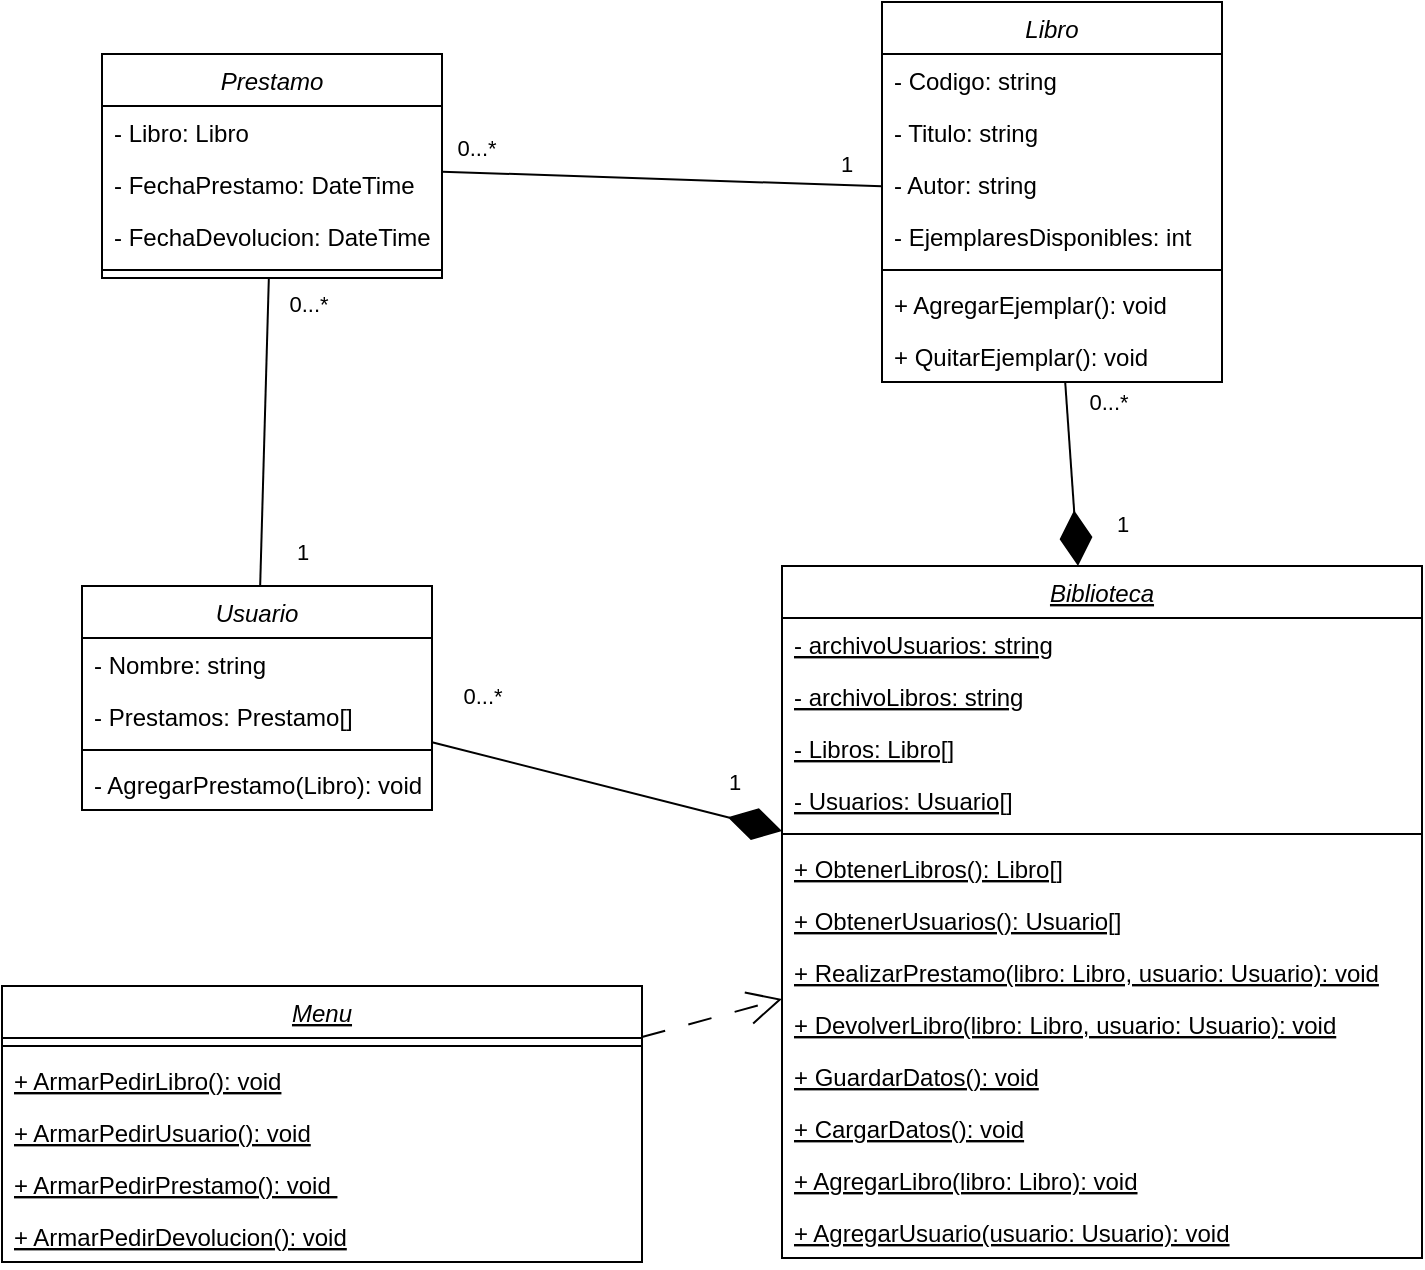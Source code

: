 <mxfile version="24.7.17">
  <diagram id="C5RBs43oDa-KdzZeNtuy" name="Page-1">
    <mxGraphModel dx="733" dy="390" grid="1" gridSize="10" guides="1" tooltips="1" connect="1" arrows="1" fold="1" page="1" pageScale="1" pageWidth="827" pageHeight="1169" math="0" shadow="0">
      <root>
        <mxCell id="WIyWlLk6GJQsqaUBKTNV-0" />
        <mxCell id="WIyWlLk6GJQsqaUBKTNV-1" parent="WIyWlLk6GJQsqaUBKTNV-0" />
        <mxCell id="zkfFHV4jXpPFQw0GAbJ--0" value="Usuario" style="swimlane;fontStyle=2;align=center;verticalAlign=top;childLayout=stackLayout;horizontal=1;startSize=26;horizontalStack=0;resizeParent=1;resizeLast=0;collapsible=1;marginBottom=0;rounded=0;shadow=0;strokeWidth=1;" parent="WIyWlLk6GJQsqaUBKTNV-1" vertex="1">
          <mxGeometry x="80" y="350" width="175" height="112" as="geometry">
            <mxRectangle x="230" y="140" width="160" height="26" as="alternateBounds" />
          </mxGeometry>
        </mxCell>
        <mxCell id="zkfFHV4jXpPFQw0GAbJ--1" value="- Nombre: string" style="text;align=left;verticalAlign=top;spacingLeft=4;spacingRight=4;overflow=hidden;rotatable=0;points=[[0,0.5],[1,0.5]];portConstraint=eastwest;" parent="zkfFHV4jXpPFQw0GAbJ--0" vertex="1">
          <mxGeometry y="26" width="175" height="26" as="geometry" />
        </mxCell>
        <mxCell id="bwLcdZty3XzhwoB_3Ktt-0" value="- Prestamos: Prestamo[]" style="text;align=left;verticalAlign=top;spacingLeft=4;spacingRight=4;overflow=hidden;rotatable=0;points=[[0,0.5],[1,0.5]];portConstraint=eastwest;" parent="zkfFHV4jXpPFQw0GAbJ--0" vertex="1">
          <mxGeometry y="52" width="175" height="26" as="geometry" />
        </mxCell>
        <mxCell id="zkfFHV4jXpPFQw0GAbJ--4" value="" style="line;html=1;strokeWidth=1;align=left;verticalAlign=middle;spacingTop=-1;spacingLeft=3;spacingRight=3;rotatable=0;labelPosition=right;points=[];portConstraint=eastwest;" parent="zkfFHV4jXpPFQw0GAbJ--0" vertex="1">
          <mxGeometry y="78" width="175" height="8" as="geometry" />
        </mxCell>
        <mxCell id="bwLcdZty3XzhwoB_3Ktt-33" value="- AgregarPrestamo(Libro): void" style="text;align=left;verticalAlign=top;spacingLeft=4;spacingRight=4;overflow=hidden;rotatable=0;points=[[0,0.5],[1,0.5]];portConstraint=eastwest;" parent="zkfFHV4jXpPFQw0GAbJ--0" vertex="1">
          <mxGeometry y="86" width="175" height="26" as="geometry" />
        </mxCell>
        <mxCell id="bwLcdZty3XzhwoB_3Ktt-1" value="Libro" style="swimlane;fontStyle=2;align=center;verticalAlign=top;childLayout=stackLayout;horizontal=1;startSize=26;horizontalStack=0;resizeParent=1;resizeLast=0;collapsible=1;marginBottom=0;rounded=0;shadow=0;strokeWidth=1;" parent="WIyWlLk6GJQsqaUBKTNV-1" vertex="1">
          <mxGeometry x="480" y="58" width="170" height="190" as="geometry">
            <mxRectangle x="230" y="140" width="160" height="26" as="alternateBounds" />
          </mxGeometry>
        </mxCell>
        <mxCell id="bwLcdZty3XzhwoB_3Ktt-2" value="- Codigo: string" style="text;align=left;verticalAlign=top;spacingLeft=4;spacingRight=4;overflow=hidden;rotatable=0;points=[[0,0.5],[1,0.5]];portConstraint=eastwest;" parent="bwLcdZty3XzhwoB_3Ktt-1" vertex="1">
          <mxGeometry y="26" width="170" height="26" as="geometry" />
        </mxCell>
        <mxCell id="bwLcdZty3XzhwoB_3Ktt-13" value="- Titulo: string" style="text;align=left;verticalAlign=top;spacingLeft=4;spacingRight=4;overflow=hidden;rotatable=0;points=[[0,0.5],[1,0.5]];portConstraint=eastwest;" parent="bwLcdZty3XzhwoB_3Ktt-1" vertex="1">
          <mxGeometry y="52" width="170" height="26" as="geometry" />
        </mxCell>
        <mxCell id="bwLcdZty3XzhwoB_3Ktt-14" value="- Autor: string" style="text;align=left;verticalAlign=top;spacingLeft=4;spacingRight=4;overflow=hidden;rotatable=0;points=[[0,0.5],[1,0.5]];portConstraint=eastwest;" parent="bwLcdZty3XzhwoB_3Ktt-1" vertex="1">
          <mxGeometry y="78" width="170" height="26" as="geometry" />
        </mxCell>
        <mxCell id="bwLcdZty3XzhwoB_3Ktt-3" value="- EjemplaresDisponibles: int" style="text;align=left;verticalAlign=top;spacingLeft=4;spacingRight=4;overflow=hidden;rotatable=0;points=[[0,0.5],[1,0.5]];portConstraint=eastwest;" parent="bwLcdZty3XzhwoB_3Ktt-1" vertex="1">
          <mxGeometry y="104" width="170" height="26" as="geometry" />
        </mxCell>
        <mxCell id="bwLcdZty3XzhwoB_3Ktt-4" value="" style="line;html=1;strokeWidth=1;align=left;verticalAlign=middle;spacingTop=-1;spacingLeft=3;spacingRight=3;rotatable=0;labelPosition=right;points=[];portConstraint=eastwest;" parent="bwLcdZty3XzhwoB_3Ktt-1" vertex="1">
          <mxGeometry y="130" width="170" height="8" as="geometry" />
        </mxCell>
        <mxCell id="BamcYnP_Jd9sB6zdKciI-0" value="+ AgregarEjemplar(): void" style="text;align=left;verticalAlign=top;spacingLeft=4;spacingRight=4;overflow=hidden;rotatable=0;points=[[0,0.5],[1,0.5]];portConstraint=eastwest;" parent="bwLcdZty3XzhwoB_3Ktt-1" vertex="1">
          <mxGeometry y="138" width="170" height="26" as="geometry" />
        </mxCell>
        <mxCell id="BamcYnP_Jd9sB6zdKciI-2" value="+ QuitarEjemplar(): void" style="text;align=left;verticalAlign=top;spacingLeft=4;spacingRight=4;overflow=hidden;rotatable=0;points=[[0,0.5],[1,0.5]];portConstraint=eastwest;" parent="bwLcdZty3XzhwoB_3Ktt-1" vertex="1">
          <mxGeometry y="164" width="170" height="26" as="geometry" />
        </mxCell>
        <mxCell id="bwLcdZty3XzhwoB_3Ktt-28" style="rounded=0;orthogonalLoop=1;jettySize=auto;html=1;endArrow=none;endFill=0;" parent="WIyWlLk6GJQsqaUBKTNV-1" source="bwLcdZty3XzhwoB_3Ktt-5" target="zkfFHV4jXpPFQw0GAbJ--0" edge="1">
          <mxGeometry relative="1" as="geometry" />
        </mxCell>
        <mxCell id="bwLcdZty3XzhwoB_3Ktt-39" value="0...*" style="edgeLabel;html=1;align=center;verticalAlign=middle;resizable=0;points=[];" parent="bwLcdZty3XzhwoB_3Ktt-28" vertex="1" connectable="0">
          <mxGeometry x="-0.831" relative="1" as="geometry">
            <mxPoint x="20" as="offset" />
          </mxGeometry>
        </mxCell>
        <mxCell id="bwLcdZty3XzhwoB_3Ktt-40" value="1" style="edgeLabel;html=1;align=center;verticalAlign=middle;resizable=0;points=[];" parent="bwLcdZty3XzhwoB_3Ktt-28" vertex="1" connectable="0">
          <mxGeometry x="0.773" relative="1" as="geometry">
            <mxPoint x="20" as="offset" />
          </mxGeometry>
        </mxCell>
        <mxCell id="bwLcdZty3XzhwoB_3Ktt-30" style="rounded=0;orthogonalLoop=1;jettySize=auto;html=1;endArrow=none;endFill=0;" parent="WIyWlLk6GJQsqaUBKTNV-1" source="bwLcdZty3XzhwoB_3Ktt-5" target="bwLcdZty3XzhwoB_3Ktt-1" edge="1">
          <mxGeometry relative="1" as="geometry" />
        </mxCell>
        <mxCell id="bwLcdZty3XzhwoB_3Ktt-41" value="1" style="edgeLabel;html=1;align=center;verticalAlign=middle;resizable=0;points=[];" parent="bwLcdZty3XzhwoB_3Ktt-30" vertex="1" connectable="0">
          <mxGeometry x="0.831" y="-1" relative="1" as="geometry">
            <mxPoint y="-12" as="offset" />
          </mxGeometry>
        </mxCell>
        <mxCell id="bwLcdZty3XzhwoB_3Ktt-42" value="0...*" style="edgeLabel;html=1;align=center;verticalAlign=middle;resizable=0;points=[];" parent="bwLcdZty3XzhwoB_3Ktt-30" vertex="1" connectable="0">
          <mxGeometry x="-0.847" y="3" relative="1" as="geometry">
            <mxPoint y="-10" as="offset" />
          </mxGeometry>
        </mxCell>
        <mxCell id="bwLcdZty3XzhwoB_3Ktt-5" value="Prestamo" style="swimlane;fontStyle=2;align=center;verticalAlign=top;childLayout=stackLayout;horizontal=1;startSize=26;horizontalStack=0;resizeParent=1;resizeLast=0;collapsible=1;marginBottom=0;rounded=0;shadow=0;strokeWidth=1;" parent="WIyWlLk6GJQsqaUBKTNV-1" vertex="1">
          <mxGeometry x="90" y="84" width="170" height="112" as="geometry">
            <mxRectangle x="230" y="140" width="160" height="26" as="alternateBounds" />
          </mxGeometry>
        </mxCell>
        <mxCell id="bwLcdZty3XzhwoB_3Ktt-6" value="- Libro: Libro" style="text;align=left;verticalAlign=top;spacingLeft=4;spacingRight=4;overflow=hidden;rotatable=0;points=[[0,0.5],[1,0.5]];portConstraint=eastwest;" parent="bwLcdZty3XzhwoB_3Ktt-5" vertex="1">
          <mxGeometry y="26" width="170" height="26" as="geometry" />
        </mxCell>
        <mxCell id="bwLcdZty3XzhwoB_3Ktt-7" value="- FechaPrestamo: DateTime" style="text;align=left;verticalAlign=top;spacingLeft=4;spacingRight=4;overflow=hidden;rotatable=0;points=[[0,0.5],[1,0.5]];portConstraint=eastwest;" parent="bwLcdZty3XzhwoB_3Ktt-5" vertex="1">
          <mxGeometry y="52" width="170" height="26" as="geometry" />
        </mxCell>
        <mxCell id="bwLcdZty3XzhwoB_3Ktt-16" value="- FechaDevolucion: DateTime" style="text;align=left;verticalAlign=top;spacingLeft=4;spacingRight=4;overflow=hidden;rotatable=0;points=[[0,0.5],[1,0.5]];portConstraint=eastwest;" parent="bwLcdZty3XzhwoB_3Ktt-5" vertex="1">
          <mxGeometry y="78" width="170" height="26" as="geometry" />
        </mxCell>
        <mxCell id="bwLcdZty3XzhwoB_3Ktt-8" value="" style="line;html=1;strokeWidth=1;align=left;verticalAlign=middle;spacingTop=-1;spacingLeft=3;spacingRight=3;rotatable=0;labelPosition=right;points=[];portConstraint=eastwest;" parent="bwLcdZty3XzhwoB_3Ktt-5" vertex="1">
          <mxGeometry y="104" width="170" height="8" as="geometry" />
        </mxCell>
        <mxCell id="bwLcdZty3XzhwoB_3Ktt-31" style="rounded=0;orthogonalLoop=1;jettySize=auto;html=1;endArrow=none;endFill=0;startArrow=diamondThin;startFill=1;startSize=25;" parent="WIyWlLk6GJQsqaUBKTNV-1" source="bwLcdZty3XzhwoB_3Ktt-9" target="bwLcdZty3XzhwoB_3Ktt-1" edge="1">
          <mxGeometry relative="1" as="geometry" />
        </mxCell>
        <mxCell id="bwLcdZty3XzhwoB_3Ktt-37" value="1" style="edgeLabel;html=1;align=center;verticalAlign=middle;resizable=0;points=[];" parent="bwLcdZty3XzhwoB_3Ktt-31" vertex="1" connectable="0">
          <mxGeometry x="-0.752" y="-3" relative="1" as="geometry">
            <mxPoint x="20" y="-10" as="offset" />
          </mxGeometry>
        </mxCell>
        <mxCell id="bwLcdZty3XzhwoB_3Ktt-38" value="0...*" style="edgeLabel;html=1;align=center;verticalAlign=middle;resizable=0;points=[];" parent="bwLcdZty3XzhwoB_3Ktt-31" vertex="1" connectable="0">
          <mxGeometry x="0.802" y="-1" relative="1" as="geometry">
            <mxPoint x="20" y="1" as="offset" />
          </mxGeometry>
        </mxCell>
        <mxCell id="bwLcdZty3XzhwoB_3Ktt-32" style="rounded=0;orthogonalLoop=1;jettySize=auto;html=1;endArrow=none;endFill=0;startArrow=diamondThin;startFill=1;startSize=25;" parent="WIyWlLk6GJQsqaUBKTNV-1" source="bwLcdZty3XzhwoB_3Ktt-9" target="zkfFHV4jXpPFQw0GAbJ--0" edge="1">
          <mxGeometry relative="1" as="geometry" />
        </mxCell>
        <mxCell id="bwLcdZty3XzhwoB_3Ktt-35" value="1" style="edgeLabel;html=1;align=center;verticalAlign=middle;resizable=0;points=[];" parent="bwLcdZty3XzhwoB_3Ktt-32" vertex="1" connectable="0">
          <mxGeometry x="-0.734" y="3" relative="1" as="geometry">
            <mxPoint y="-22" as="offset" />
          </mxGeometry>
        </mxCell>
        <mxCell id="bwLcdZty3XzhwoB_3Ktt-36" value="0...*" style="edgeLabel;html=1;align=center;verticalAlign=middle;resizable=0;points=[];" parent="bwLcdZty3XzhwoB_3Ktt-32" vertex="1" connectable="0">
          <mxGeometry x="0.822" y="5" relative="1" as="geometry">
            <mxPoint x="10" y="-32" as="offset" />
          </mxGeometry>
        </mxCell>
        <mxCell id="bwLcdZty3XzhwoB_3Ktt-9" value="Biblioteca" style="swimlane;fontStyle=6;align=center;verticalAlign=top;childLayout=stackLayout;horizontal=1;startSize=26;horizontalStack=0;resizeParent=1;resizeLast=0;collapsible=1;marginBottom=0;rounded=0;shadow=0;strokeWidth=1;" parent="WIyWlLk6GJQsqaUBKTNV-1" vertex="1">
          <mxGeometry x="430" y="340" width="320" height="346" as="geometry">
            <mxRectangle x="230" y="140" width="160" height="26" as="alternateBounds" />
          </mxGeometry>
        </mxCell>
        <mxCell id="bwLcdZty3XzhwoB_3Ktt-22" value="- archivoUsuarios: string" style="text;align=left;verticalAlign=top;spacingLeft=4;spacingRight=4;overflow=hidden;rotatable=0;points=[[0,0.5],[1,0.5]];portConstraint=eastwest;fontStyle=4" parent="bwLcdZty3XzhwoB_3Ktt-9" vertex="1">
          <mxGeometry y="26" width="320" height="26" as="geometry" />
        </mxCell>
        <mxCell id="bwLcdZty3XzhwoB_3Ktt-27" value="- archivoLibros: string" style="text;align=left;verticalAlign=top;spacingLeft=4;spacingRight=4;overflow=hidden;rotatable=0;points=[[0,0.5],[1,0.5]];portConstraint=eastwest;fontStyle=4" parent="bwLcdZty3XzhwoB_3Ktt-9" vertex="1">
          <mxGeometry y="52" width="320" height="26" as="geometry" />
        </mxCell>
        <mxCell id="bwLcdZty3XzhwoB_3Ktt-26" value="- Libros: Libro[]" style="text;align=left;verticalAlign=top;spacingLeft=4;spacingRight=4;overflow=hidden;rotatable=0;points=[[0,0.5],[1,0.5]];portConstraint=eastwest;fontStyle=4" parent="bwLcdZty3XzhwoB_3Ktt-9" vertex="1">
          <mxGeometry y="78" width="320" height="26" as="geometry" />
        </mxCell>
        <mxCell id="bwLcdZty3XzhwoB_3Ktt-23" value="- Usuarios: Usuario[]" style="text;align=left;verticalAlign=top;spacingLeft=4;spacingRight=4;overflow=hidden;rotatable=0;points=[[0,0.5],[1,0.5]];portConstraint=eastwest;fontStyle=4" parent="bwLcdZty3XzhwoB_3Ktt-9" vertex="1">
          <mxGeometry y="104" width="320" height="26" as="geometry" />
        </mxCell>
        <mxCell id="bwLcdZty3XzhwoB_3Ktt-12" value="" style="line;html=1;strokeWidth=1;align=left;verticalAlign=middle;spacingTop=-1;spacingLeft=3;spacingRight=3;rotatable=0;labelPosition=right;points=[];portConstraint=eastwest;" parent="bwLcdZty3XzhwoB_3Ktt-9" vertex="1">
          <mxGeometry y="130" width="320" height="8" as="geometry" />
        </mxCell>
        <mxCell id="sH1pH9vrQv3IW1SHf1Ir-17" value="+ ObtenerLibros(): Libro[]" style="text;align=left;verticalAlign=top;spacingLeft=4;spacingRight=4;overflow=hidden;rotatable=0;points=[[0,0.5],[1,0.5]];portConstraint=eastwest;fontStyle=4" vertex="1" parent="bwLcdZty3XzhwoB_3Ktt-9">
          <mxGeometry y="138" width="320" height="26" as="geometry" />
        </mxCell>
        <mxCell id="sH1pH9vrQv3IW1SHf1Ir-18" value="+ ObtenerUsuarios(): Usuario[]" style="text;align=left;verticalAlign=top;spacingLeft=4;spacingRight=4;overflow=hidden;rotatable=0;points=[[0,0.5],[1,0.5]];portConstraint=eastwest;fontStyle=4" vertex="1" parent="bwLcdZty3XzhwoB_3Ktt-9">
          <mxGeometry y="164" width="320" height="26" as="geometry" />
        </mxCell>
        <mxCell id="bwLcdZty3XzhwoB_3Ktt-20" value="+ RealizarPrestamo(libro: Libro, usuario: Usuario): void" style="text;align=left;verticalAlign=top;spacingLeft=4;spacingRight=4;overflow=hidden;rotatable=0;points=[[0,0.5],[1,0.5]];portConstraint=eastwest;fontStyle=4" parent="bwLcdZty3XzhwoB_3Ktt-9" vertex="1">
          <mxGeometry y="190" width="320" height="26" as="geometry" />
        </mxCell>
        <mxCell id="bwLcdZty3XzhwoB_3Ktt-21" value="+ DevolverLibro(libro: Libro, usuario: Usuario): void" style="text;align=left;verticalAlign=top;spacingLeft=4;spacingRight=4;overflow=hidden;rotatable=0;points=[[0,0.5],[1,0.5]];portConstraint=eastwest;fontStyle=4" parent="bwLcdZty3XzhwoB_3Ktt-9" vertex="1">
          <mxGeometry y="216" width="320" height="26" as="geometry" />
        </mxCell>
        <mxCell id="bwLcdZty3XzhwoB_3Ktt-18" value="+ GuardarDatos(): void" style="text;align=left;verticalAlign=top;spacingLeft=4;spacingRight=4;overflow=hidden;rotatable=0;points=[[0,0.5],[1,0.5]];portConstraint=eastwest;fontStyle=4" parent="bwLcdZty3XzhwoB_3Ktt-9" vertex="1">
          <mxGeometry y="242" width="320" height="26" as="geometry" />
        </mxCell>
        <mxCell id="bwLcdZty3XzhwoB_3Ktt-19" value="+ CargarDatos(): void" style="text;align=left;verticalAlign=top;spacingLeft=4;spacingRight=4;overflow=hidden;rotatable=0;points=[[0,0.5],[1,0.5]];portConstraint=eastwest;fontStyle=4" parent="bwLcdZty3XzhwoB_3Ktt-9" vertex="1">
          <mxGeometry y="268" width="320" height="26" as="geometry" />
        </mxCell>
        <mxCell id="bwLcdZty3XzhwoB_3Ktt-24" value="+ AgregarLibro(libro: Libro): void" style="text;align=left;verticalAlign=top;spacingLeft=4;spacingRight=4;overflow=hidden;rotatable=0;points=[[0,0.5],[1,0.5]];portConstraint=eastwest;fontStyle=4" parent="bwLcdZty3XzhwoB_3Ktt-9" vertex="1">
          <mxGeometry y="294" width="320" height="26" as="geometry" />
        </mxCell>
        <mxCell id="bwLcdZty3XzhwoB_3Ktt-25" value="+ AgregarUsuario(usuario: Usuario): void" style="text;align=left;verticalAlign=top;spacingLeft=4;spacingRight=4;overflow=hidden;rotatable=0;points=[[0,0.5],[1,0.5]];portConstraint=eastwest;fontStyle=4" parent="bwLcdZty3XzhwoB_3Ktt-9" vertex="1">
          <mxGeometry y="320" width="320" height="26" as="geometry" />
        </mxCell>
        <mxCell id="sH1pH9vrQv3IW1SHf1Ir-15" style="rounded=0;orthogonalLoop=1;jettySize=auto;html=1;endArrow=open;endFill=0;dashed=1;dashPattern=12 12;startArrow=none;startFill=0;endSize=15;" edge="1" parent="WIyWlLk6GJQsqaUBKTNV-1" source="sH1pH9vrQv3IW1SHf1Ir-0" target="bwLcdZty3XzhwoB_3Ktt-9">
          <mxGeometry relative="1" as="geometry" />
        </mxCell>
        <mxCell id="sH1pH9vrQv3IW1SHf1Ir-0" value="Menu" style="swimlane;fontStyle=6;align=center;verticalAlign=top;childLayout=stackLayout;horizontal=1;startSize=26;horizontalStack=0;resizeParent=1;resizeLast=0;collapsible=1;marginBottom=0;rounded=0;shadow=0;strokeWidth=1;" vertex="1" parent="WIyWlLk6GJQsqaUBKTNV-1">
          <mxGeometry x="40" y="550" width="320" height="138" as="geometry">
            <mxRectangle x="230" y="140" width="160" height="26" as="alternateBounds" />
          </mxGeometry>
        </mxCell>
        <mxCell id="sH1pH9vrQv3IW1SHf1Ir-5" value="" style="line;html=1;strokeWidth=1;align=left;verticalAlign=middle;spacingTop=-1;spacingLeft=3;spacingRight=3;rotatable=0;labelPosition=right;points=[];portConstraint=eastwest;" vertex="1" parent="sH1pH9vrQv3IW1SHf1Ir-0">
          <mxGeometry y="26" width="320" height="8" as="geometry" />
        </mxCell>
        <mxCell id="sH1pH9vrQv3IW1SHf1Ir-8" value="+ ArmarPedirLibro(): void" style="text;align=left;verticalAlign=top;spacingLeft=4;spacingRight=4;overflow=hidden;rotatable=0;points=[[0,0.5],[1,0.5]];portConstraint=eastwest;fontStyle=4" vertex="1" parent="sH1pH9vrQv3IW1SHf1Ir-0">
          <mxGeometry y="34" width="320" height="26" as="geometry" />
        </mxCell>
        <mxCell id="sH1pH9vrQv3IW1SHf1Ir-12" value="+ ArmarPedirUsuario(): void" style="text;align=left;verticalAlign=top;spacingLeft=4;spacingRight=4;overflow=hidden;rotatable=0;points=[[0,0.5],[1,0.5]];portConstraint=eastwest;fontStyle=4" vertex="1" parent="sH1pH9vrQv3IW1SHf1Ir-0">
          <mxGeometry y="60" width="320" height="26" as="geometry" />
        </mxCell>
        <mxCell id="sH1pH9vrQv3IW1SHf1Ir-13" value="+ ArmarPedirPrestamo(): void " style="text;align=left;verticalAlign=top;spacingLeft=4;spacingRight=4;overflow=hidden;rotatable=0;points=[[0,0.5],[1,0.5]];portConstraint=eastwest;fontStyle=4" vertex="1" parent="sH1pH9vrQv3IW1SHf1Ir-0">
          <mxGeometry y="86" width="320" height="26" as="geometry" />
        </mxCell>
        <mxCell id="sH1pH9vrQv3IW1SHf1Ir-14" value="+ ArmarPedirDevolucion(): void" style="text;align=left;verticalAlign=top;spacingLeft=4;spacingRight=4;overflow=hidden;rotatable=0;points=[[0,0.5],[1,0.5]];portConstraint=eastwest;fontStyle=4" vertex="1" parent="sH1pH9vrQv3IW1SHf1Ir-0">
          <mxGeometry y="112" width="320" height="26" as="geometry" />
        </mxCell>
      </root>
    </mxGraphModel>
  </diagram>
</mxfile>
